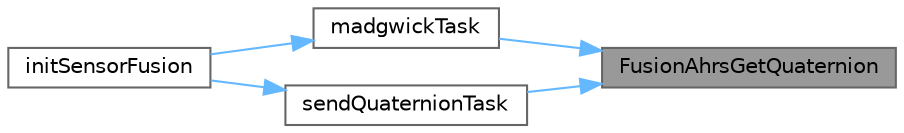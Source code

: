 digraph "FusionAhrsGetQuaternion"
{
 // LATEX_PDF_SIZE
  bgcolor="transparent";
  edge [fontname=Helvetica,fontsize=10,labelfontname=Helvetica,labelfontsize=10];
  node [fontname=Helvetica,fontsize=10,shape=box,height=0.2,width=0.4];
  rankdir="RL";
  Node1 [id="Node000001",label="FusionAhrsGetQuaternion",height=0.2,width=0.4,color="gray40", fillcolor="grey60", style="filled", fontcolor="black",tooltip="Returns the quaternion describing the sensor relative to the Earth."];
  Node1 -> Node2 [id="edge1_Node000001_Node000002",dir="back",color="steelblue1",style="solid",tooltip=" "];
  Node2 [id="Node000002",label="madgwickTask",height=0.2,width=0.4,color="grey40", fillcolor="white", style="filled",URL="$sensor_8c.html#a6803f5e5b1e30c5696e294cb520e4564",tooltip="RTOS-Task des Madgwick-Filters. Wird durch einen Timer periodisch ausgelöst. Abhängig davo,..."];
  Node2 -> Node3 [id="edge2_Node000002_Node000003",dir="back",color="steelblue1",style="solid",tooltip=" "];
  Node3 [id="Node000003",label="initSensorFusion",height=0.2,width=0.4,color="grey40", fillcolor="white", style="filled",URL="$sensor_8c.html#a1376a3487bad23e043fc5e7347f287f4",tooltip="Startet die RTOS-Tasks der ganzen Sensoren und initalisiert den Timer."];
  Node1 -> Node4 [id="edge3_Node000001_Node000004",dir="back",color="steelblue1",style="solid",tooltip=" "];
  Node4 [id="Node000004",label="sendQuaternionTask",height=0.2,width=0.4,color="grey40", fillcolor="white", style="filled",URL="$sensor_8c.html#a8d456fce57b329cd20d13a8bf24ac36d",tooltip="RTOS-Task, welcher ein Quaternion an die UART-Schnitstelle sendet. Kann z.B. für die Visualisierung g..."];
  Node4 -> Node3 [id="edge4_Node000004_Node000003",dir="back",color="steelblue1",style="solid",tooltip=" "];
}
